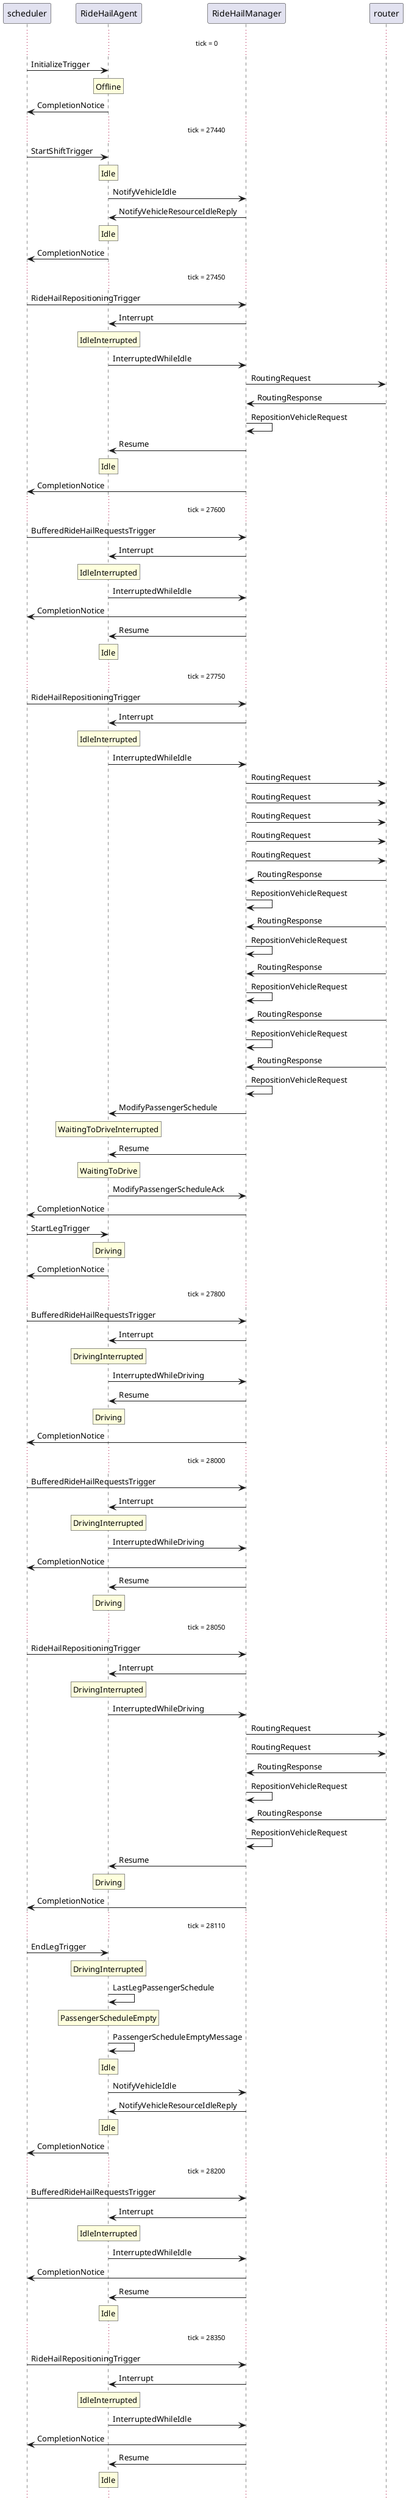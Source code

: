 @startuml
...tick = 0...
"scheduler" -> "RideHailAgent": InitializeTrigger
rnote over "RideHailAgent": Offline
"RideHailAgent" -> "scheduler": CompletionNotice
...tick = 27440...
"scheduler" -> "RideHailAgent": StartShiftTrigger
rnote over "RideHailAgent": Idle
"RideHailAgent" -> "RideHailManager": NotifyVehicleIdle
"RideHailManager" -> "RideHailAgent": NotifyVehicleResourceIdleReply
rnote over "RideHailAgent": Idle
"RideHailAgent" -> "scheduler": CompletionNotice
...tick = 27450...
"scheduler" -> "RideHailManager": RideHailRepositioningTrigger
"RideHailManager" -> "RideHailAgent": Interrupt
rnote over "RideHailAgent": IdleInterrupted
"RideHailAgent" -> "RideHailManager": InterruptedWhileIdle
"RideHailManager" -> "router": RoutingRequest
"router" -> "RideHailManager": RoutingResponse
"RideHailManager" -> "RideHailManager": RepositionVehicleRequest
"RideHailManager" -> "RideHailAgent": Resume
rnote over "RideHailAgent": Idle
"RideHailManager" -> "scheduler": CompletionNotice
...tick = 27600...
"scheduler" -> "RideHailManager": BufferedRideHailRequestsTrigger
"RideHailManager" -> "RideHailAgent": Interrupt
rnote over "RideHailAgent": IdleInterrupted
"RideHailAgent" -> "RideHailManager": InterruptedWhileIdle
"RideHailManager" -> "scheduler": CompletionNotice
"RideHailManager" -> "RideHailAgent": Resume
rnote over "RideHailAgent": Idle
...tick = 27750...
"scheduler" -> "RideHailManager": RideHailRepositioningTrigger
"RideHailManager" -> "RideHailAgent": Interrupt
rnote over "RideHailAgent": IdleInterrupted
"RideHailAgent" -> "RideHailManager": InterruptedWhileIdle
"RideHailManager" -> "router": RoutingRequest
"RideHailManager" -> "router": RoutingRequest
"RideHailManager" -> "router": RoutingRequest
"RideHailManager" -> "router": RoutingRequest
"RideHailManager" -> "router": RoutingRequest
"router" -> "RideHailManager": RoutingResponse
"RideHailManager" -> "RideHailManager": RepositionVehicleRequest
"router" -> "RideHailManager": RoutingResponse
"RideHailManager" -> "RideHailManager": RepositionVehicleRequest
"router" -> "RideHailManager": RoutingResponse
"RideHailManager" -> "RideHailManager": RepositionVehicleRequest
"router" -> "RideHailManager": RoutingResponse
"RideHailManager" -> "RideHailManager": RepositionVehicleRequest
"router" -> "RideHailManager": RoutingResponse
"RideHailManager" -> "RideHailManager": RepositionVehicleRequest
"RideHailManager" -> "RideHailAgent": ModifyPassengerSchedule
rnote over "RideHailAgent": WaitingToDriveInterrupted
"RideHailManager" -> "RideHailAgent": Resume
rnote over "RideHailAgent": WaitingToDrive
"RideHailAgent" -> "RideHailManager": ModifyPassengerScheduleAck
"RideHailManager" -> "scheduler": CompletionNotice
"scheduler" -> "RideHailAgent": StartLegTrigger
rnote over "RideHailAgent": Driving
"RideHailAgent" -> "scheduler": CompletionNotice
...tick = 27800...
"scheduler" -> "RideHailManager": BufferedRideHailRequestsTrigger
"RideHailManager" -> "RideHailAgent": Interrupt
rnote over "RideHailAgent": DrivingInterrupted
"RideHailAgent" -> "RideHailManager": InterruptedWhileDriving
"RideHailManager" -> "RideHailAgent": Resume
rnote over "RideHailAgent": Driving
"RideHailManager" -> "scheduler": CompletionNotice
...tick = 28000...
"scheduler" -> "RideHailManager": BufferedRideHailRequestsTrigger
"RideHailManager" -> "RideHailAgent": Interrupt
rnote over "RideHailAgent": DrivingInterrupted
"RideHailAgent" -> "RideHailManager": InterruptedWhileDriving
"RideHailManager" -> "scheduler": CompletionNotice
"RideHailManager" -> "RideHailAgent": Resume
rnote over "RideHailAgent": Driving
...tick = 28050...
"scheduler" -> "RideHailManager": RideHailRepositioningTrigger
"RideHailManager" -> "RideHailAgent": Interrupt
rnote over "RideHailAgent": DrivingInterrupted
"RideHailAgent" -> "RideHailManager": InterruptedWhileDriving
"RideHailManager" -> "router": RoutingRequest
"RideHailManager" -> "router": RoutingRequest
"router" -> "RideHailManager": RoutingResponse
"RideHailManager" -> "RideHailManager": RepositionVehicleRequest
"router" -> "RideHailManager": RoutingResponse
"RideHailManager" -> "RideHailManager": RepositionVehicleRequest
"RideHailManager" -> "RideHailAgent": Resume
rnote over "RideHailAgent": Driving
"RideHailManager" -> "scheduler": CompletionNotice
...tick = 28110...
"scheduler" -> "RideHailAgent": EndLegTrigger
rnote over "RideHailAgent": DrivingInterrupted
"RideHailAgent" -> "RideHailAgent": LastLegPassengerSchedule
rnote over "RideHailAgent": PassengerScheduleEmpty
"RideHailAgent" -> "RideHailAgent": PassengerScheduleEmptyMessage
rnote over "RideHailAgent": Idle
"RideHailAgent" -> "RideHailManager": NotifyVehicleIdle
"RideHailManager" -> "RideHailAgent": NotifyVehicleResourceIdleReply
rnote over "RideHailAgent": Idle
"RideHailAgent" -> "scheduler": CompletionNotice
...tick = 28200...
"scheduler" -> "RideHailManager": BufferedRideHailRequestsTrigger
"RideHailManager" -> "RideHailAgent": Interrupt
rnote over "RideHailAgent": IdleInterrupted
"RideHailAgent" -> "RideHailManager": InterruptedWhileIdle
"RideHailManager" -> "scheduler": CompletionNotice
"RideHailManager" -> "RideHailAgent": Resume
rnote over "RideHailAgent": Idle
...tick = 28350...
"scheduler" -> "RideHailManager": RideHailRepositioningTrigger
"RideHailManager" -> "RideHailAgent": Interrupt
rnote over "RideHailAgent": IdleInterrupted
"RideHailAgent" -> "RideHailManager": InterruptedWhileIdle
"RideHailManager" -> "scheduler": CompletionNotice
"RideHailManager" -> "RideHailAgent": Resume
rnote over "RideHailAgent": Idle
...tick = 28400...
"scheduler" -> "RideHailManager": BufferedRideHailRequestsTrigger
"RideHailManager" -> "RideHailAgent": Interrupt
rnote over "RideHailAgent": IdleInterrupted
"RideHailAgent" -> "RideHailManager": InterruptedWhileIdle
"RideHailManager" -> "RideHailAgent": Resume
rnote over "RideHailAgent": Idle
"RideHailManager" -> "scheduler": CompletionNotice
...tick = 28600...
"scheduler" -> "RideHailManager": BufferedRideHailRequestsTrigger
"RideHailManager" -> "RideHailAgent": Interrupt
rnote over "RideHailAgent": IdleInterrupted
"RideHailAgent" -> "RideHailManager": InterruptedWhileIdle
"RideHailManager" -> "RideHailAgent": Resume
rnote over "RideHailAgent": Idle
"RideHailManager" -> "scheduler": CompletionNotice
...tick = 28650...
"scheduler" -> "RideHailManager": RideHailRepositioningTrigger
"RideHailManager" -> "RideHailAgent": Interrupt
rnote over "RideHailAgent": IdleInterrupted
"RideHailAgent" -> "RideHailManager": InterruptedWhileIdle
"RideHailManager" -> "RideHailAgent": Resume
rnote over "RideHailAgent": Idle
"RideHailManager" -> "scheduler": CompletionNotice
...tick = 28800...
"scheduler" -> "RideHailManager": BufferedRideHailRequestsTrigger
"RideHailManager" -> "RideHailAgent": Interrupt
rnote over "RideHailAgent": IdleInterrupted
"RideHailAgent" -> "RideHailManager": InterruptedWhileIdle
"RideHailManager" -> "scheduler": CompletionNotice
"RideHailManager" -> "RideHailAgent": Resume
rnote over "RideHailAgent": Idle
...tick = 28950...
"scheduler" -> "RideHailManager": RideHailRepositioningTrigger
"RideHailManager" -> "RideHailAgent": Interrupt
rnote over "RideHailAgent": IdleInterrupted
"RideHailAgent" -> "RideHailManager": InterruptedWhileIdle
"RideHailManager" -> "router": RoutingRequest
"RideHailManager" -> "router": RoutingRequest
"RideHailManager" -> "router": RoutingRequest
"router" -> "RideHailManager": RoutingResponse
"RideHailManager" -> "RideHailManager": RepositionVehicleRequest
"router" -> "RideHailManager": RoutingResponse
"RideHailManager" -> "RideHailManager": RepositionVehicleRequest
"router" -> "RideHailManager": RoutingResponse
"RideHailManager" -> "RideHailManager": RepositionVehicleRequest
"RideHailManager" -> "scheduler": CompletionNotice
"RideHailManager" -> "RideHailAgent": Resume
rnote over "RideHailAgent": Idle
...tick = 29000...
"scheduler" -> "RideHailManager": BufferedRideHailRequestsTrigger
"RideHailManager" -> "RideHailAgent": Interrupt
rnote over "RideHailAgent": IdleInterrupted
"RideHailAgent" -> "RideHailManager": InterruptedWhileIdle
"RideHailManager" -> "RideHailAgent": Resume
rnote over "RideHailAgent": Idle
"RideHailManager" -> "scheduler": CompletionNotice
...tick = 29200...
"scheduler" -> "RideHailManager": BufferedRideHailRequestsTrigger
"RideHailManager" -> "RideHailAgent": Interrupt
rnote over "RideHailAgent": IdleInterrupted
"RideHailAgent" -> "RideHailManager": InterruptedWhileIdle
"RideHailManager" -> "scheduler": CompletionNotice
"RideHailManager" -> "RideHailAgent": Resume
rnote over "RideHailAgent": Idle
...tick = 29250...
"scheduler" -> "RideHailManager": RideHailRepositioningTrigger
"RideHailManager" -> "RideHailAgent": Interrupt
rnote over "RideHailAgent": IdleInterrupted
"RideHailAgent" -> "RideHailManager": InterruptedWhileIdle
"RideHailManager" -> "router": RoutingRequest
"RideHailManager" -> "router": RoutingRequest
"RideHailManager" -> "router": RoutingRequest
"router" -> "RideHailManager": RoutingResponse
"RideHailManager" -> "RideHailManager": RepositionVehicleRequest
"router" -> "RideHailManager": RoutingResponse
"RideHailManager" -> "RideHailManager": RepositionVehicleRequest
"router" -> "RideHailManager": RoutingResponse
"RideHailManager" -> "RideHailManager": RepositionVehicleRequest
"RideHailManager" -> "scheduler": CompletionNotice
"RideHailManager" -> "RideHailAgent": Resume
rnote over "RideHailAgent": Idle
...tick = 29400...
"scheduler" -> "RideHailManager": BufferedRideHailRequestsTrigger
"RideHailManager" -> "RideHailAgent": Interrupt
rnote over "RideHailAgent": IdleInterrupted
"RideHailAgent" -> "RideHailManager": InterruptedWhileIdle
"RideHailManager" -> "RideHailManager": RoutingResponses
"RideHailManager" -> "RideHailManager": ContinueBufferedRideHailRequests
"RideHailManager" -> "RideHailAgent": Resume
rnote over "RideHailAgent": Idle
"RideHailManager" -> "scheduler": CompletionNotice
...tick = 29550...
"scheduler" -> "RideHailManager": RideHailRepositioningTrigger
"RideHailManager" -> "RideHailAgent": Interrupt
rnote over "RideHailAgent": IdleInterrupted
"RideHailAgent" -> "RideHailManager": InterruptedWhileIdle
"RideHailManager" -> "RideHailAgent": Resume
rnote over "RideHailAgent": Idle
"RideHailManager" -> "scheduler": CompletionNotice
...tick = 29600...
"scheduler" -> "RideHailManager": BufferedRideHailRequestsTrigger
"RideHailManager" -> "RideHailAgent": Interrupt
rnote over "RideHailAgent": IdleInterrupted
"RideHailAgent" -> "RideHailManager": InterruptedWhileIdle
"RideHailManager" -> "scheduler": CompletionNotice
"RideHailManager" -> "RideHailAgent": Resume
rnote over "RideHailAgent": Idle
...tick = 29800...
"scheduler" -> "RideHailManager": BufferedRideHailRequestsTrigger
"RideHailManager" -> "RideHailAgent": Interrupt
rnote over "RideHailAgent": IdleInterrupted
"RideHailAgent" -> "RideHailManager": InterruptedWhileIdle
"RideHailManager" -> "RideHailAgent": Resume
rnote over "RideHailAgent": Idle
"RideHailManager" -> "scheduler": CompletionNotice
...tick = 29850...
"scheduler" -> "RideHailManager": RideHailRepositioningTrigger
"RideHailManager" -> "RideHailAgent": Interrupt
rnote over "RideHailAgent": IdleInterrupted
"RideHailAgent" -> "RideHailManager": InterruptedWhileIdle
"RideHailManager" -> "scheduler": CompletionNotice
"RideHailManager" -> "RideHailAgent": Resume
rnote over "RideHailAgent": Idle
...tick = 30000...
"scheduler" -> "RideHailManager": BufferedRideHailRequestsTrigger
"RideHailManager" -> "RideHailAgent": Interrupt
rnote over "RideHailAgent": IdleInterrupted
"RideHailAgent" -> "RideHailManager": InterruptedWhileIdle
"RideHailManager" -> "RideHailAgent": Resume
rnote over "RideHailAgent": Idle
"RideHailManager" -> "scheduler": CompletionNotice
...tick = 30150...
"scheduler" -> "RideHailManager": RideHailRepositioningTrigger
"RideHailManager" -> "RideHailAgent": Interrupt
rnote over "RideHailAgent": IdleInterrupted
"RideHailAgent" -> "RideHailManager": InterruptedWhileIdle
"RideHailManager" -> "router": RoutingRequest
"RideHailManager" -> "router": RoutingRequest
"RideHailManager" -> "router": RoutingRequest
"router" -> "RideHailManager": RoutingResponse
"router" -> "RideHailManager": RoutingResponse
"RideHailManager" -> "RideHailManager": RepositionVehicleRequest
"RideHailManager" -> "RideHailManager": RepositionVehicleRequest
"router" -> "RideHailManager": RoutingResponse
"RideHailManager" -> "RideHailManager": RepositionVehicleRequest
"RideHailManager" -> "RideHailAgent": Resume
rnote over "RideHailAgent": Idle
"RideHailManager" -> "scheduler": CompletionNotice
...tick = 30200...
"scheduler" -> "RideHailManager": BufferedRideHailRequestsTrigger
"RideHailManager" -> "RideHailAgent": Interrupt
rnote over "RideHailAgent": IdleInterrupted
"RideHailAgent" -> "RideHailManager": InterruptedWhileIdle
"RideHailManager" -> "scheduler": CompletionNotice
"RideHailManager" -> "RideHailAgent": Resume
rnote over "RideHailAgent": Idle
...tick = 30400...
"scheduler" -> "RideHailManager": BufferedRideHailRequestsTrigger
"RideHailManager" -> "RideHailAgent": Interrupt
rnote over "RideHailAgent": IdleInterrupted
"RideHailAgent" -> "RideHailManager": InterruptedWhileIdle
"RideHailManager" -> "scheduler": CompletionNotice
"RideHailManager" -> "RideHailAgent": Resume
rnote over "RideHailAgent": Idle
...tick = 30450...
"scheduler" -> "RideHailManager": RideHailRepositioningTrigger
"RideHailManager" -> "RideHailAgent": Interrupt
rnote over "RideHailAgent": IdleInterrupted
"RideHailAgent" -> "RideHailManager": InterruptedWhileIdle
"RideHailManager" -> "router": RoutingRequest
"RideHailManager" -> "router": RoutingRequest
"RideHailManager" -> "router": RoutingRequest
"router" -> "RideHailManager": RoutingResponse
"RideHailManager" -> "RideHailManager": RepositionVehicleRequest
"router" -> "RideHailManager": RoutingResponse
"RideHailManager" -> "RideHailManager": RepositionVehicleRequest
"router" -> "RideHailManager": RoutingResponse
"RideHailManager" -> "RideHailManager": RepositionVehicleRequest
"RideHailManager" -> "scheduler": CompletionNotice
"RideHailManager" -> "RideHailAgent": Resume
rnote over "RideHailAgent": Idle
...tick = 30600...
"scheduler" -> "RideHailManager": BufferedRideHailRequestsTrigger
"RideHailManager" -> "RideHailAgent": Interrupt
rnote over "RideHailAgent": IdleInterrupted
"RideHailAgent" -> "RideHailManager": InterruptedWhileIdle
"RideHailManager" -> "RideHailAgent": Resume
rnote over "RideHailAgent": Idle
"RideHailManager" -> "scheduler": CompletionNotice
...tick = 30750...
"scheduler" -> "RideHailManager": RideHailRepositioningTrigger
"RideHailManager" -> "RideHailAgent": Interrupt
rnote over "RideHailAgent": IdleInterrupted
"RideHailAgent" -> "RideHailManager": InterruptedWhileIdle
"RideHailManager" -> "router": RoutingRequest
"RideHailManager" -> "router": RoutingRequest
"RideHailManager" -> "router": RoutingRequest
"router" -> "RideHailManager": RoutingResponse
"RideHailManager" -> "RideHailManager": RepositionVehicleRequest
"router" -> "RideHailManager": RoutingResponse
"RideHailManager" -> "RideHailManager": RepositionVehicleRequest
"router" -> "RideHailManager": RoutingResponse
"RideHailManager" -> "RideHailManager": RepositionVehicleRequest
"RideHailManager" -> "scheduler": CompletionNotice
"RideHailManager" -> "RideHailAgent": Resume
rnote over "RideHailAgent": Idle
...tick = 30800...
"scheduler" -> "RideHailManager": BufferedRideHailRequestsTrigger
"RideHailManager" -> "RideHailAgent": Interrupt
rnote over "RideHailAgent": IdleInterrupted
"RideHailAgent" -> "RideHailManager": InterruptedWhileIdle
"RideHailManager" -> "scheduler": CompletionNotice
"RideHailManager" -> "RideHailAgent": Resume
rnote over "RideHailAgent": Idle
...tick = 31000...
"scheduler" -> "RideHailManager": BufferedRideHailRequestsTrigger
"RideHailManager" -> "RideHailAgent": Interrupt
rnote over "RideHailAgent": IdleInterrupted
"RideHailAgent" -> "RideHailManager": InterruptedWhileIdle
"RideHailManager" -> "scheduler": CompletionNotice
"RideHailManager" -> "RideHailAgent": Resume
rnote over "RideHailAgent": Idle
...tick = 31050...
"scheduler" -> "RideHailManager": RideHailRepositioningTrigger
"RideHailManager" -> "RideHailAgent": Interrupt
rnote over "RideHailAgent": IdleInterrupted
"RideHailAgent" -> "RideHailManager": InterruptedWhileIdle
"RideHailManager" -> "router": RoutingRequest
"RideHailManager" -> "router": RoutingRequest
"RideHailManager" -> "router": RoutingRequest
"RideHailManager" -> "router": RoutingRequest
"router" -> "RideHailManager": RoutingResponse
"RideHailManager" -> "RideHailManager": RepositionVehicleRequest
"router" -> "RideHailManager": RoutingResponse
"RideHailManager" -> "RideHailManager": RepositionVehicleRequest
"router" -> "RideHailManager": RoutingResponse
"RideHailManager" -> "RideHailManager": RepositionVehicleRequest
"router" -> "RideHailManager": RoutingResponse
"RideHailManager" -> "RideHailManager": RepositionVehicleRequest
"RideHailManager" -> "scheduler": CompletionNotice
"RideHailManager" -> "RideHailAgent": Resume
rnote over "RideHailAgent": Idle
...tick = 31200...
"scheduler" -> "RideHailManager": BufferedRideHailRequestsTrigger
"RideHailManager" -> "RideHailAgent": Interrupt
rnote over "RideHailAgent": IdleInterrupted
"RideHailAgent" -> "RideHailManager": InterruptedWhileIdle
"RideHailManager" -> "RideHailAgent": Resume
rnote over "RideHailAgent": Idle
"RideHailManager" -> "scheduler": CompletionNotice
...tick = 31240...
"scheduler" -> "RideHailAgent": EndShiftTrigger
rnote over "RideHailAgent": Offline
"RideHailAgent" -> "scheduler": CompletionNotice
"RideHailAgent" -> "RideHailManager": NotifyVehicleOutOfService
"RideHailManager" -> "RideHailAgent": Finish
"RideHailAgent" -> "RideHailManager": Terminated
@enduml

